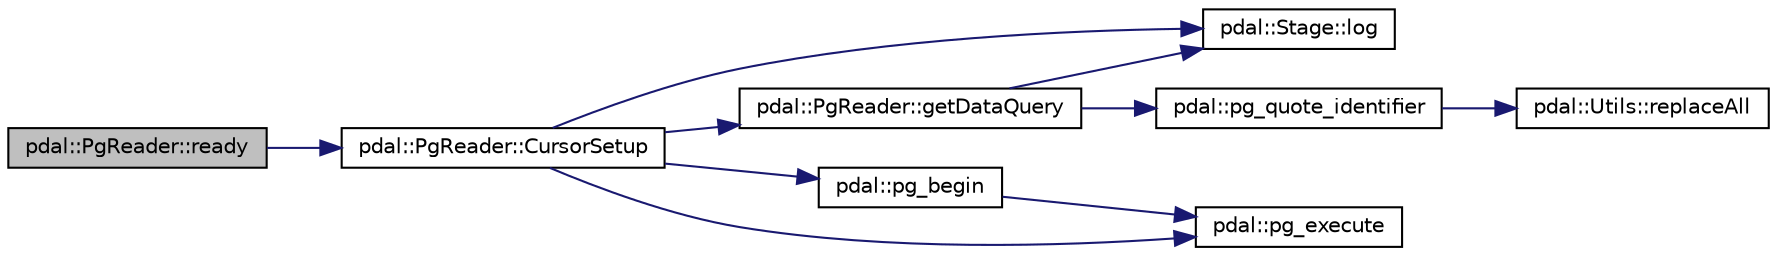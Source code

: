 digraph "pdal::PgReader::ready"
{
  edge [fontname="Helvetica",fontsize="10",labelfontname="Helvetica",labelfontsize="10"];
  node [fontname="Helvetica",fontsize="10",shape=record];
  rankdir="LR";
  Node1 [label="pdal::PgReader::ready",height=0.2,width=0.4,color="black", fillcolor="grey75", style="filled", fontcolor="black"];
  Node1 -> Node2 [color="midnightblue",fontsize="10",style="solid",fontname="Helvetica"];
  Node2 [label="pdal::PgReader::CursorSetup",height=0.2,width=0.4,color="black", fillcolor="white", style="filled",URL="$classpdal_1_1PgReader.html#a3b72f380cedc08e711303327b035f2b4"];
  Node2 -> Node3 [color="midnightblue",fontsize="10",style="solid",fontname="Helvetica"];
  Node3 [label="pdal::PgReader::getDataQuery",height=0.2,width=0.4,color="black", fillcolor="white", style="filled",URL="$classpdal_1_1PgReader.html#aef8bf617afc5251372f7c0986c87bbc0"];
  Node3 -> Node4 [color="midnightblue",fontsize="10",style="solid",fontname="Helvetica"];
  Node4 [label="pdal::Stage::log",height=0.2,width=0.4,color="black", fillcolor="white", style="filled",URL="$classpdal_1_1Stage.html#ae8c29817e14d7cda53fdcbb23102d872"];
  Node3 -> Node5 [color="midnightblue",fontsize="10",style="solid",fontname="Helvetica"];
  Node5 [label="pdal::pg_quote_identifier",height=0.2,width=0.4,color="black", fillcolor="white", style="filled",URL="$namespacepdal.html#ad99ce17aa864ec243dd2c32460009634"];
  Node5 -> Node6 [color="midnightblue",fontsize="10",style="solid",fontname="Helvetica"];
  Node6 [label="pdal::Utils::replaceAll",height=0.2,width=0.4,color="black", fillcolor="white", style="filled",URL="$namespacepdal_1_1Utils.html#aee933a3f2afb351283582a3a50319fca"];
  Node2 -> Node4 [color="midnightblue",fontsize="10",style="solid",fontname="Helvetica"];
  Node2 -> Node7 [color="midnightblue",fontsize="10",style="solid",fontname="Helvetica"];
  Node7 [label="pdal::pg_begin",height=0.2,width=0.4,color="black", fillcolor="white", style="filled",URL="$namespacepdal.html#afe1717f9645892064094713c3f4f3315"];
  Node7 -> Node8 [color="midnightblue",fontsize="10",style="solid",fontname="Helvetica"];
  Node8 [label="pdal::pg_execute",height=0.2,width=0.4,color="black", fillcolor="white", style="filled",URL="$namespacepdal.html#a5eac2926f1224d534da8c435e6a645d1"];
  Node2 -> Node8 [color="midnightblue",fontsize="10",style="solid",fontname="Helvetica"];
}
